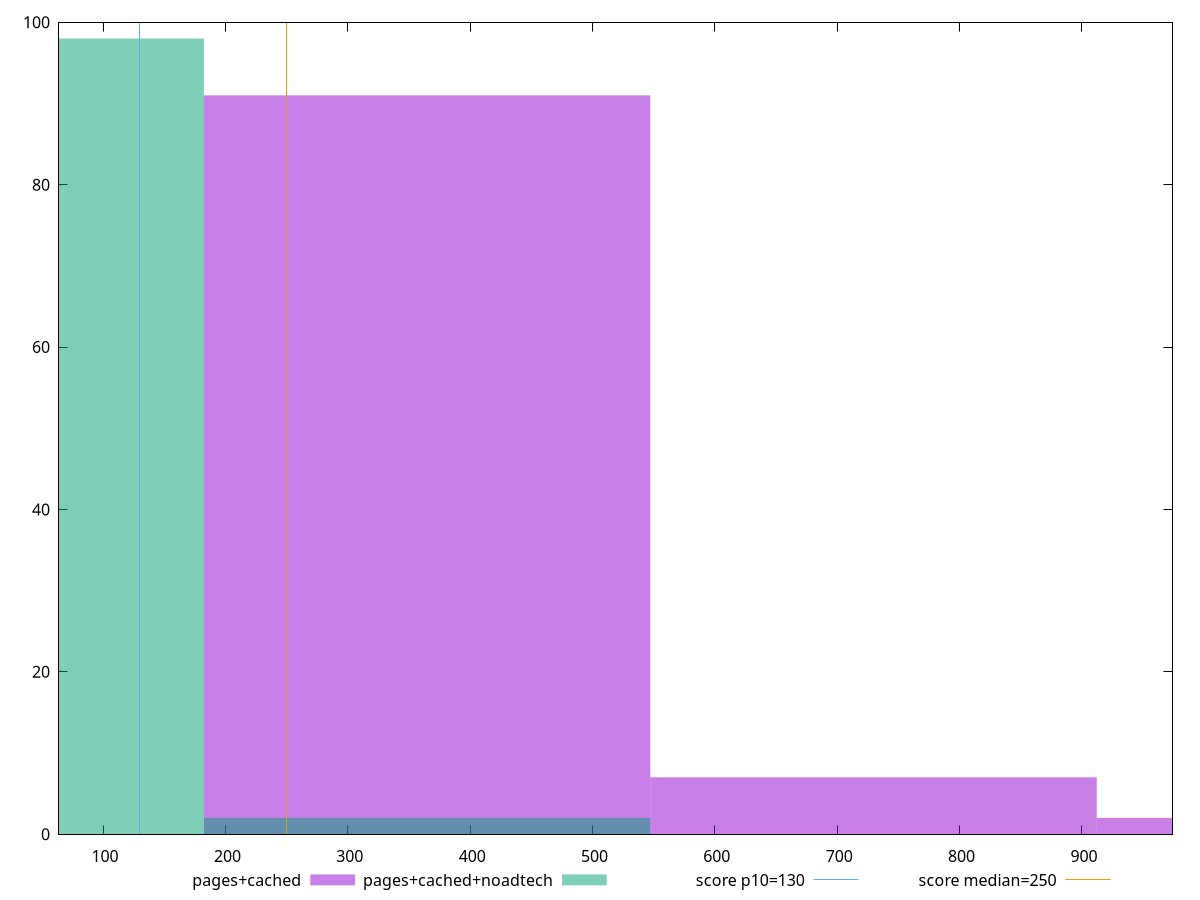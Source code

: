 reset

$pagesCached <<EOF
1094.4833127164702 2
729.6555418109801 7
364.82777090549007 91
EOF

$pagesCachedNoadtech <<EOF
0 98
364.82777090549007 2
EOF

set key outside below
set boxwidth 364.82777090549007
set xrange [64:973.9999999999991]
set yrange [0:100]
set trange [0:100]
set style fill transparent solid 0.5 noborder

set parametric
set terminal svg size 640, 500 enhanced background rgb 'white'
set output "report_00019_2021-02-10T18-14-37.922Z//max-potential-fid/comparison/histogram/1_vs_2.svg"

plot $pagesCached title "pages+cached" with boxes, \
     $pagesCachedNoadtech title "pages+cached+noadtech" with boxes, \
     130,t title "score p10=130", \
     250,t title "score median=250"

reset
